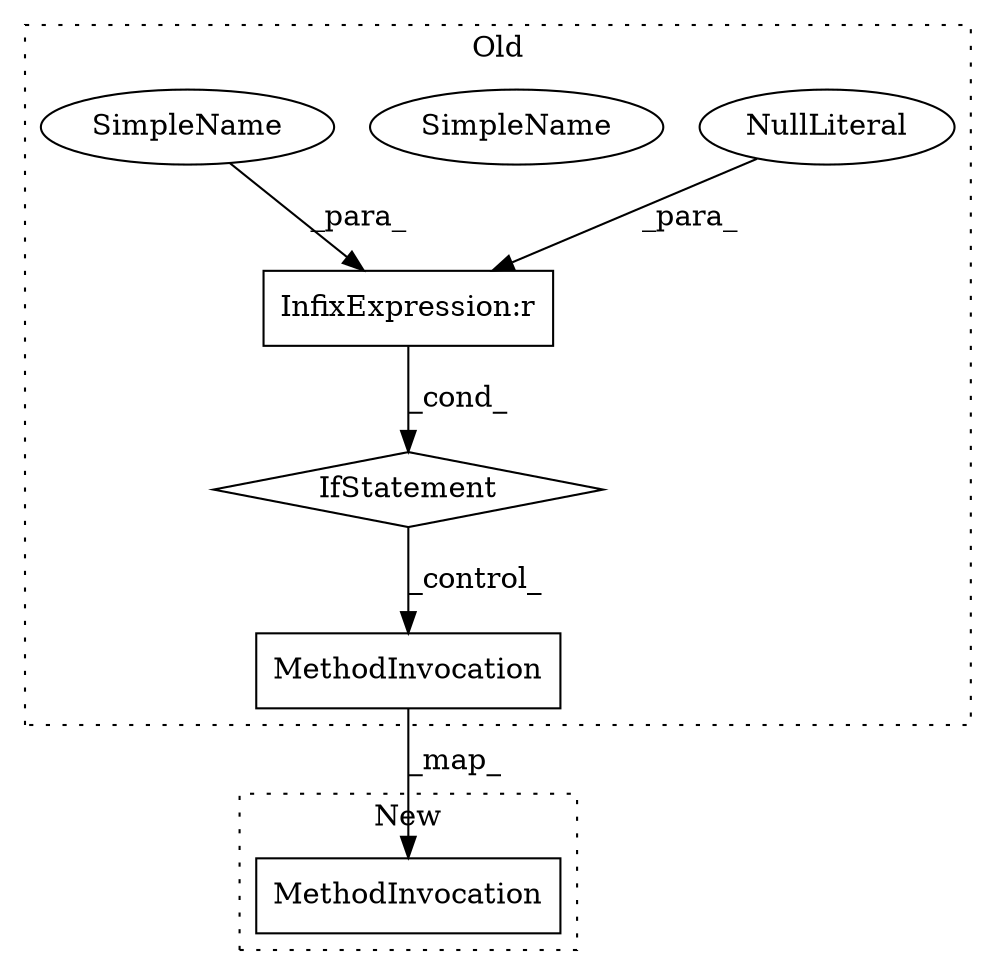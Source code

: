 digraph G {
subgraph cluster0 {
1 [label="IfStatement" a="25" s="9345" l="3" shape="diamond"];
3 [label="MethodInvocation" a="32" s="9361" l="10" shape="box"];
4 [label="NullLiteral" a="33" s="9341" l="4" shape="ellipse"];
5 [label="SimpleName" a="42" s="9332" l="5" shape="ellipse"];
6 [label="SimpleName" a="42" s="9332" l="5" shape="ellipse"];
7 [label="InfixExpression:r" a="27" s="9337" l="4" shape="box"];
label = "Old";
style="dotted";
}
subgraph cluster1 {
2 [label="MethodInvocation" a="32" s="9129" l="10" shape="box"];
label = "New";
style="dotted";
}
1 -> 3 [label="_control_"];
3 -> 2 [label="_map_"];
4 -> 7 [label="_para_"];
6 -> 7 [label="_para_"];
7 -> 1 [label="_cond_"];
}